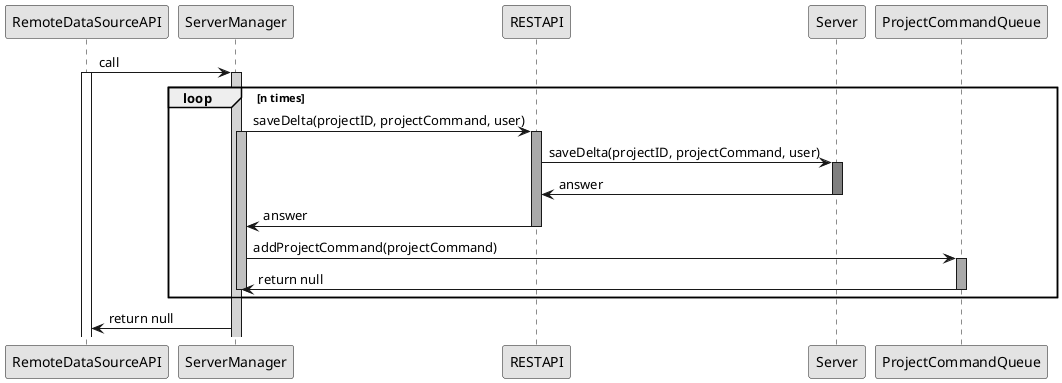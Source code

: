 @startuml Methode: SendCommandsToServer
skinparam monochrome true
skinparam shadowing false
skinparam genericDisplay old
skinparam classAttributeIconSize 0
hide circle

RemoteDataSourceAPI -> ServerManager: call
    activate RemoteDataSourceAPI 
    activate ServerManager #D3D3D3
loop n times
    ServerManager -> RESTAPI: saveDelta(projectID, projectCommand, user)
        activate ServerManager #C0C0C0
        activate RESTAPI #A9A9A9
    RESTAPI ->  Server: saveDelta(projectID, projectCommand, user)
        activate Server #808080
    Server -> RESTAPI: answer
        deactivate Server
    RESTAPI -> ServerManager: answer
        deactivate RESTAPI
    ServerManager -> ProjectCommandQueue: addProjectCommand(projectCommand)
        activate ProjectCommandQueue #A9A9A9   
    ProjectCommandQueue -> ServerManager: return null    
        deactivate ProjectCommandQueue 
        deactivate ServerManager
end
ServerManager -> RemoteDataSourceAPI: return null
@enduml